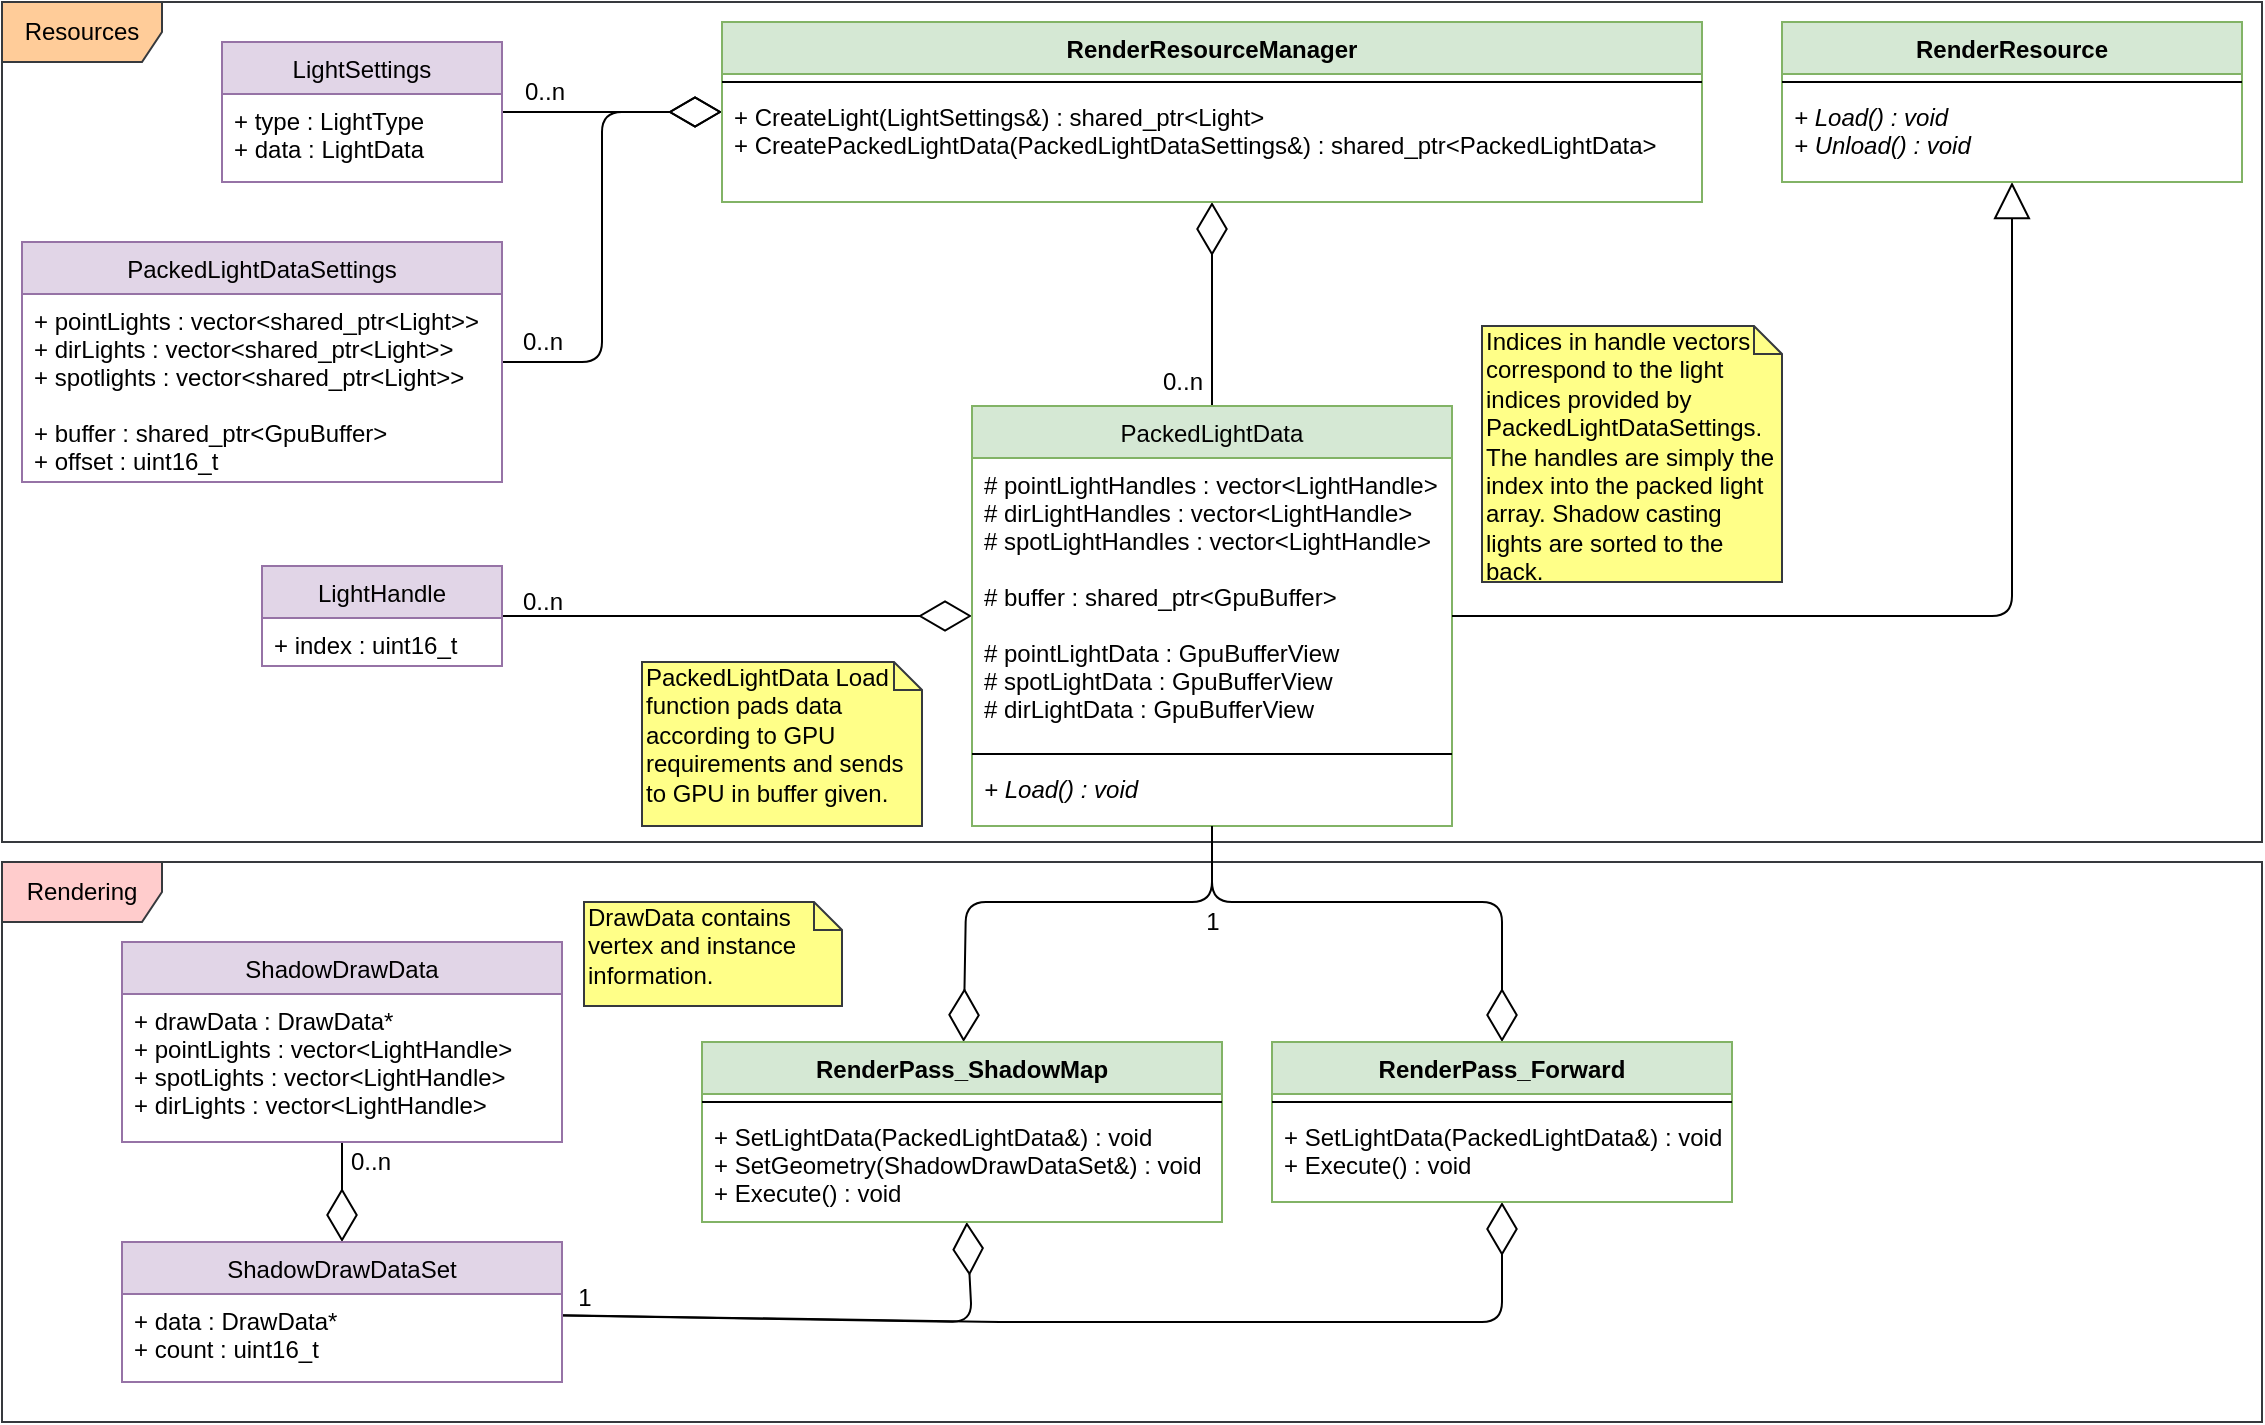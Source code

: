 <mxfile version="13.7.3" type="device"><diagram id="njpcXs69b70xBL7zc9HB" name="Page-1"><mxGraphModel dx="2568" dy="985" grid="1" gridSize="10" guides="1" tooltips="1" connect="1" arrows="1" fold="1" page="1" pageScale="1" pageWidth="850" pageHeight="1100" math="0" shadow="0"><root><mxCell id="0"/><mxCell id="1" parent="0"/><mxCell id="fziWoV5pvZe7OmOIPMRt-57" value="Rendering" style="shape=umlFrame;whiteSpace=wrap;html=1;width=80;height=30;fillColor=#ffcccc;strokeColor=#36393d;" vertex="1" parent="1"><mxGeometry x="-210" y="460" width="1130" height="280" as="geometry"/></mxCell><mxCell id="fziWoV5pvZe7OmOIPMRt-56" value="Resources" style="shape=umlFrame;whiteSpace=wrap;html=1;width=80;height=30;fillColor=#ffcc99;strokeColor=#36393d;" vertex="1" parent="1"><mxGeometry x="-210" y="30" width="1130" height="420" as="geometry"/></mxCell><mxCell id="fziWoV5pvZe7OmOIPMRt-21" value="" style="endArrow=diamondThin;endFill=0;endSize=24;html=1;" edge="1" parent="1" source="fziWoV5pvZe7OmOIPMRt-5" target="fziWoV5pvZe7OmOIPMRt-1"><mxGeometry width="160" relative="1" as="geometry"><mxPoint x="200" y="380" as="sourcePoint"/><mxPoint x="310" y="400" as="targetPoint"/></mxGeometry></mxCell><mxCell id="fziWoV5pvZe7OmOIPMRt-22" value="" style="endArrow=diamondThin;endFill=0;endSize=24;html=1;" edge="1" parent="1" source="fziWoV5pvZe7OmOIPMRt-19" target="fziWoV5pvZe7OmOIPMRt-5"><mxGeometry width="160" relative="1" as="geometry"><mxPoint x="770" y="410" as="sourcePoint"/><mxPoint x="880" y="430" as="targetPoint"/></mxGeometry></mxCell><mxCell id="fziWoV5pvZe7OmOIPMRt-23" value="" style="endArrow=diamondThin;endFill=0;endSize=24;html=1;" edge="1" parent="1" source="fziWoV5pvZe7OmOIPMRt-17" target="fziWoV5pvZe7OmOIPMRt-1"><mxGeometry width="160" relative="1" as="geometry"><mxPoint x="450" y="660" as="sourcePoint"/><mxPoint x="560" y="680" as="targetPoint"/></mxGeometry></mxCell><mxCell id="fziWoV5pvZe7OmOIPMRt-24" value="" style="endArrow=diamondThin;endFill=0;endSize=24;html=1;" edge="1" parent="1" source="fziWoV5pvZe7OmOIPMRt-13" target="fziWoV5pvZe7OmOIPMRt-1"><mxGeometry width="160" relative="1" as="geometry"><mxPoint x="460" y="670" as="sourcePoint"/><mxPoint x="570" y="690" as="targetPoint"/><Array as="points"><mxPoint x="90" y="210"/><mxPoint x="90" y="85"/></Array></mxGeometry></mxCell><mxCell id="fziWoV5pvZe7OmOIPMRt-13" value="PackedLightDataSettings" style="swimlane;fontStyle=0;childLayout=stackLayout;horizontal=1;startSize=26;fillColor=#e1d5e7;horizontalStack=0;resizeParent=1;resizeParentMax=0;resizeLast=0;collapsible=1;marginBottom=0;strokeColor=#9673a6;" vertex="1" parent="1"><mxGeometry x="-200" y="150" width="240" height="120" as="geometry"/></mxCell><mxCell id="fziWoV5pvZe7OmOIPMRt-14" value="+ pointLights : vector&lt;shared_ptr&lt;Light&gt;&gt;&#10;+ dirLights : vector&lt;shared_ptr&lt;Light&gt;&gt;&#10;+ spotlights : vector&lt;shared_ptr&lt;Light&gt;&gt;&#10;&#10;+ buffer : shared_ptr&lt;GpuBuffer&gt;&#10;+ offset : uint16_t" style="text;strokeColor=none;fillColor=none;align=left;verticalAlign=top;spacingLeft=4;spacingRight=4;overflow=hidden;rotatable=0;points=[[0,0.5],[1,0.5]];portConstraint=eastwest;" vertex="1" parent="fziWoV5pvZe7OmOIPMRt-13"><mxGeometry y="26" width="240" height="94" as="geometry"/></mxCell><mxCell id="fziWoV5pvZe7OmOIPMRt-17" value="LightSettings" style="swimlane;fontStyle=0;childLayout=stackLayout;horizontal=1;startSize=26;fillColor=#e1d5e7;horizontalStack=0;resizeParent=1;resizeParentMax=0;resizeLast=0;collapsible=1;marginBottom=0;strokeColor=#9673a6;" vertex="1" parent="1"><mxGeometry x="-100" y="50" width="140" height="70" as="geometry"/></mxCell><mxCell id="fziWoV5pvZe7OmOIPMRt-18" value="+ type : LightType&#10;+ data : LightData" style="text;strokeColor=none;fillColor=none;align=left;verticalAlign=top;spacingLeft=4;spacingRight=4;overflow=hidden;rotatable=0;points=[[0,0.5],[1,0.5]];portConstraint=eastwest;" vertex="1" parent="fziWoV5pvZe7OmOIPMRt-17"><mxGeometry y="26" width="140" height="44" as="geometry"/></mxCell><mxCell id="fziWoV5pvZe7OmOIPMRt-1" value="RenderResourceManager" style="swimlane;fontStyle=1;align=center;verticalAlign=top;childLayout=stackLayout;horizontal=1;startSize=26;horizontalStack=0;resizeParent=1;resizeParentMax=0;resizeLast=0;collapsible=1;marginBottom=0;fillColor=#d5e8d4;strokeColor=#82b366;" vertex="1" parent="1"><mxGeometry x="150" y="40" width="490" height="90" as="geometry"/></mxCell><mxCell id="fziWoV5pvZe7OmOIPMRt-3" value="" style="line;strokeWidth=1;fillColor=none;align=left;verticalAlign=middle;spacingTop=-1;spacingLeft=3;spacingRight=3;rotatable=0;labelPosition=right;points=[];portConstraint=eastwest;" vertex="1" parent="fziWoV5pvZe7OmOIPMRt-1"><mxGeometry y="26" width="490" height="8" as="geometry"/></mxCell><mxCell id="fziWoV5pvZe7OmOIPMRt-4" value="+ CreateLight(LightSettings&amp;) : shared_ptr&lt;Light&gt;&#10;+ CreatePackedLightData(PackedLightDataSettings&amp;) : shared_ptr&lt;PackedLightData&gt;" style="text;strokeColor=none;fillColor=none;align=left;verticalAlign=top;spacingLeft=4;spacingRight=4;overflow=hidden;rotatable=0;points=[[0,0.5],[1,0.5]];portConstraint=eastwest;" vertex="1" parent="fziWoV5pvZe7OmOIPMRt-1"><mxGeometry y="34" width="490" height="56" as="geometry"/></mxCell><mxCell id="fziWoV5pvZe7OmOIPMRt-26" value="0..n" style="text;html=1;align=center;verticalAlign=middle;resizable=0;points=[];autosize=1;" vertex="1" parent="1"><mxGeometry x="41" y="65" width="40" height="20" as="geometry"/></mxCell><mxCell id="fziWoV5pvZe7OmOIPMRt-28" value="0..n" style="text;html=1;align=center;verticalAlign=middle;resizable=0;points=[];autosize=1;" vertex="1" parent="1"><mxGeometry x="40" y="320" width="40" height="20" as="geometry"/></mxCell><mxCell id="fziWoV5pvZe7OmOIPMRt-29" value="0..n" style="text;html=1;align=center;verticalAlign=middle;resizable=0;points=[];autosize=1;" vertex="1" parent="1"><mxGeometry x="40" y="190" width="40" height="20" as="geometry"/></mxCell><mxCell id="fziWoV5pvZe7OmOIPMRt-19" value="LightHandle" style="swimlane;fontStyle=0;childLayout=stackLayout;horizontal=1;startSize=26;fillColor=#e1d5e7;horizontalStack=0;resizeParent=1;resizeParentMax=0;resizeLast=0;collapsible=1;marginBottom=0;strokeColor=#9673a6;" vertex="1" parent="1"><mxGeometry x="-80" y="312" width="120" height="50" as="geometry"/></mxCell><mxCell id="fziWoV5pvZe7OmOIPMRt-20" value="+ index : uint16_t" style="text;strokeColor=none;fillColor=none;align=left;verticalAlign=top;spacingLeft=4;spacingRight=4;overflow=hidden;rotatable=0;points=[[0,0.5],[1,0.5]];portConstraint=eastwest;" vertex="1" parent="fziWoV5pvZe7OmOIPMRt-19"><mxGeometry y="26" width="120" height="24" as="geometry"/></mxCell><mxCell id="fziWoV5pvZe7OmOIPMRt-5" value="PackedLightData" style="swimlane;fontStyle=0;childLayout=stackLayout;horizontal=1;startSize=26;fillColor=#d5e8d4;horizontalStack=0;resizeParent=1;resizeParentMax=0;resizeLast=0;collapsible=1;marginBottom=0;strokeColor=#82b366;" vertex="1" parent="1"><mxGeometry x="275" y="232" width="240" height="210" as="geometry"/></mxCell><mxCell id="fziWoV5pvZe7OmOIPMRt-8" value="# pointLightHandles : vector&lt;LightHandle&gt;&#10;# dirLightHandles : vector&lt;LightHandle&gt;&#10;# spotLightHandles : vector&lt;LightHandle&gt;&#10;&#10;# buffer : shared_ptr&lt;GpuBuffer&gt;&#10;&#10;# pointLightData : GpuBufferView&#10;# spotLightData : GpuBufferView&#10;# dirLightData : GpuBufferView&#10;" style="text;strokeColor=none;fillColor=none;align=left;verticalAlign=top;spacingLeft=4;spacingRight=4;overflow=hidden;rotatable=0;points=[[0,0.5],[1,0.5]];portConstraint=eastwest;" vertex="1" parent="fziWoV5pvZe7OmOIPMRt-5"><mxGeometry y="26" width="240" height="144" as="geometry"/></mxCell><mxCell id="fziWoV5pvZe7OmOIPMRt-37" value="" style="line;strokeWidth=1;fillColor=none;align=left;verticalAlign=middle;spacingTop=-1;spacingLeft=3;spacingRight=3;rotatable=0;labelPosition=right;points=[];portConstraint=eastwest;" vertex="1" parent="fziWoV5pvZe7OmOIPMRt-5"><mxGeometry y="170" width="240" height="8" as="geometry"/></mxCell><mxCell id="fziWoV5pvZe7OmOIPMRt-38" value="+ Load() : void" style="text;strokeColor=none;fillColor=none;align=left;verticalAlign=top;spacingLeft=4;spacingRight=4;overflow=hidden;rotatable=0;points=[[0,0.5],[1,0.5]];portConstraint=eastwest;fontStyle=2" vertex="1" parent="fziWoV5pvZe7OmOIPMRt-5"><mxGeometry y="178" width="240" height="32" as="geometry"/></mxCell><mxCell id="fziWoV5pvZe7OmOIPMRt-43" value="" style="endArrow=block;endSize=16;endFill=0;html=1;" edge="1" parent="1" source="fziWoV5pvZe7OmOIPMRt-5" target="fziWoV5pvZe7OmOIPMRt-40"><mxGeometry width="160" relative="1" as="geometry"><mxPoint x="560" y="290" as="sourcePoint"/><mxPoint x="720" y="290" as="targetPoint"/><Array as="points"><mxPoint x="795" y="337"/></Array></mxGeometry></mxCell><mxCell id="fziWoV5pvZe7OmOIPMRt-40" value="RenderResource" style="swimlane;fontStyle=1;align=center;verticalAlign=top;childLayout=stackLayout;horizontal=1;startSize=26;horizontalStack=0;resizeParent=1;resizeParentMax=0;resizeLast=0;collapsible=1;marginBottom=0;fillColor=#d5e8d4;strokeColor=#82b366;" vertex="1" parent="1"><mxGeometry x="680" y="40" width="230" height="80" as="geometry"/></mxCell><mxCell id="fziWoV5pvZe7OmOIPMRt-41" value="" style="line;strokeWidth=1;fillColor=none;align=left;verticalAlign=middle;spacingTop=-1;spacingLeft=3;spacingRight=3;rotatable=0;labelPosition=right;points=[];portConstraint=eastwest;" vertex="1" parent="fziWoV5pvZe7OmOIPMRt-40"><mxGeometry y="26" width="230" height="8" as="geometry"/></mxCell><mxCell id="fziWoV5pvZe7OmOIPMRt-42" value="+ Load() : void&#10;+ Unload() : void" style="text;strokeColor=none;fillColor=none;align=left;verticalAlign=top;spacingLeft=4;spacingRight=4;overflow=hidden;rotatable=0;points=[[0,0.5],[1,0.5]];portConstraint=eastwest;fontStyle=2" vertex="1" parent="fziWoV5pvZe7OmOIPMRt-40"><mxGeometry y="34" width="230" height="46" as="geometry"/></mxCell><mxCell id="fziWoV5pvZe7OmOIPMRt-45" value="0..n" style="text;html=1;align=center;verticalAlign=middle;resizable=0;points=[];autosize=1;" vertex="1" parent="1"><mxGeometry x="360" y="210" width="40" height="20" as="geometry"/></mxCell><mxCell id="fziWoV5pvZe7OmOIPMRt-46" value="PackedLightData Load function pads data according to GPU requirements and sends to GPU in buffer given." style="shape=note;whiteSpace=wrap;html=1;size=14;verticalAlign=top;align=left;spacingTop=-6;fillColor=#ffff88;strokeColor=#36393d;" vertex="1" parent="1"><mxGeometry x="110" y="360" width="140" height="82" as="geometry"/></mxCell><mxCell id="fziWoV5pvZe7OmOIPMRt-58" value="" style="endArrow=diamondThin;endFill=0;endSize=24;html=1;" edge="1" parent="1" source="fziWoV5pvZe7OmOIPMRt-5" target="fziWoV5pvZe7OmOIPMRt-34"><mxGeometry width="160" relative="1" as="geometry"><mxPoint x="405" y="242" as="sourcePoint"/><mxPoint x="405" y="140" as="targetPoint"/><Array as="points"><mxPoint x="395" y="480"/><mxPoint x="540" y="480"/></Array></mxGeometry></mxCell><mxCell id="fziWoV5pvZe7OmOIPMRt-59" value="" style="endArrow=diamondThin;endFill=0;endSize=24;html=1;" edge="1" parent="1" source="fziWoV5pvZe7OmOIPMRt-5" target="fziWoV5pvZe7OmOIPMRt-30"><mxGeometry width="160" relative="1" as="geometry"><mxPoint x="415" y="252" as="sourcePoint"/><mxPoint x="415" y="150" as="targetPoint"/><Array as="points"><mxPoint x="395" y="480"/><mxPoint x="272" y="480"/></Array></mxGeometry></mxCell><mxCell id="fziWoV5pvZe7OmOIPMRt-61" value="1" style="text;html=1;align=center;verticalAlign=middle;resizable=0;points=[];autosize=1;" vertex="1" parent="1"><mxGeometry x="385" y="480" width="20" height="20" as="geometry"/></mxCell><mxCell id="fziWoV5pvZe7OmOIPMRt-69" value="" style="endArrow=diamondThin;endFill=0;endSize=24;html=1;" edge="1" parent="1" source="fziWoV5pvZe7OmOIPMRt-65" target="fziWoV5pvZe7OmOIPMRt-30"><mxGeometry width="160" relative="1" as="geometry"><mxPoint x="288" y="690" as="sourcePoint"/><mxPoint x="340" y="670" as="targetPoint"/><Array as="points"><mxPoint x="275" y="690"/></Array></mxGeometry></mxCell><mxCell id="fziWoV5pvZe7OmOIPMRt-70" value="" style="endArrow=diamondThin;endFill=0;endSize=24;html=1;" edge="1" parent="1" source="fziWoV5pvZe7OmOIPMRt-65" target="fziWoV5pvZe7OmOIPMRt-34"><mxGeometry width="160" relative="1" as="geometry"><mxPoint x="298" y="700" as="sourcePoint"/><mxPoint x="288.526" y="650" as="targetPoint"/><Array as="points"><mxPoint x="290" y="690"/><mxPoint x="540" y="690"/></Array></mxGeometry></mxCell><mxCell id="fziWoV5pvZe7OmOIPMRt-71" value="" style="endArrow=diamondThin;endFill=0;endSize=24;html=1;" edge="1" parent="1" source="fziWoV5pvZe7OmOIPMRt-63" target="fziWoV5pvZe7OmOIPMRt-65"><mxGeometry width="160" relative="1" as="geometry"><mxPoint x="308" y="710" as="sourcePoint"/><mxPoint x="298.526" y="660" as="targetPoint"/></mxGeometry></mxCell><mxCell id="fziWoV5pvZe7OmOIPMRt-72" value="0..n" style="text;html=1;align=center;verticalAlign=middle;resizable=0;points=[];autosize=1;" vertex="1" parent="1"><mxGeometry x="-46" y="600" width="40" height="20" as="geometry"/></mxCell><mxCell id="fziWoV5pvZe7OmOIPMRt-73" value="1" style="text;html=1;align=center;verticalAlign=middle;resizable=0;points=[];autosize=1;" vertex="1" parent="1"><mxGeometry x="71" y="668" width="20" height="20" as="geometry"/></mxCell><mxCell id="fziWoV5pvZe7OmOIPMRt-30" value="RenderPass_ShadowMap" style="swimlane;fontStyle=1;align=center;verticalAlign=top;childLayout=stackLayout;horizontal=1;startSize=26;horizontalStack=0;resizeParent=1;resizeParentMax=0;resizeLast=0;collapsible=1;marginBottom=0;fillColor=#d5e8d4;strokeColor=#82b366;" vertex="1" parent="1"><mxGeometry x="140" y="550" width="260" height="90" as="geometry"/></mxCell><mxCell id="fziWoV5pvZe7OmOIPMRt-31" value="" style="line;strokeWidth=1;fillColor=none;align=left;verticalAlign=middle;spacingTop=-1;spacingLeft=3;spacingRight=3;rotatable=0;labelPosition=right;points=[];portConstraint=eastwest;" vertex="1" parent="fziWoV5pvZe7OmOIPMRt-30"><mxGeometry y="26" width="260" height="8" as="geometry"/></mxCell><mxCell id="fziWoV5pvZe7OmOIPMRt-32" value="+ SetLightData(PackedLightData&amp;) : void&#10;+ SetGeometry(ShadowDrawDataSet&amp;) : void&#10;+ Execute() : void" style="text;strokeColor=none;fillColor=none;align=left;verticalAlign=top;spacingLeft=4;spacingRight=4;overflow=hidden;rotatable=0;points=[[0,0.5],[1,0.5]];portConstraint=eastwest;" vertex="1" parent="fziWoV5pvZe7OmOIPMRt-30"><mxGeometry y="34" width="260" height="56" as="geometry"/></mxCell><mxCell id="fziWoV5pvZe7OmOIPMRt-34" value="RenderPass_Forward" style="swimlane;fontStyle=1;align=center;verticalAlign=top;childLayout=stackLayout;horizontal=1;startSize=26;horizontalStack=0;resizeParent=1;resizeParentMax=0;resizeLast=0;collapsible=1;marginBottom=0;fillColor=#d5e8d4;strokeColor=#82b366;" vertex="1" parent="1"><mxGeometry x="425" y="550" width="230" height="80" as="geometry"/></mxCell><mxCell id="fziWoV5pvZe7OmOIPMRt-35" value="" style="line;strokeWidth=1;fillColor=none;align=left;verticalAlign=middle;spacingTop=-1;spacingLeft=3;spacingRight=3;rotatable=0;labelPosition=right;points=[];portConstraint=eastwest;" vertex="1" parent="fziWoV5pvZe7OmOIPMRt-34"><mxGeometry y="26" width="230" height="8" as="geometry"/></mxCell><mxCell id="fziWoV5pvZe7OmOIPMRt-36" value="+ SetLightData(PackedLightData&amp;) : void&#10;+ Execute() : void" style="text;strokeColor=none;fillColor=none;align=left;verticalAlign=top;spacingLeft=4;spacingRight=4;overflow=hidden;rotatable=0;points=[[0,0.5],[1,0.5]];portConstraint=eastwest;" vertex="1" parent="fziWoV5pvZe7OmOIPMRt-34"><mxGeometry y="34" width="230" height="46" as="geometry"/></mxCell><mxCell id="fziWoV5pvZe7OmOIPMRt-65" value="ShadowDrawDataSet" style="swimlane;fontStyle=0;childLayout=stackLayout;horizontal=1;startSize=26;fillColor=#e1d5e7;horizontalStack=0;resizeParent=1;resizeParentMax=0;resizeLast=0;collapsible=1;marginBottom=0;strokeColor=#9673a6;" vertex="1" parent="1"><mxGeometry x="-150" y="650" width="220" height="70" as="geometry"/></mxCell><mxCell id="fziWoV5pvZe7OmOIPMRt-66" value="+ data : DrawData*&#10;+ count : uint16_t" style="text;strokeColor=none;fillColor=none;align=left;verticalAlign=top;spacingLeft=4;spacingRight=4;overflow=hidden;rotatable=0;points=[[0,0.5],[1,0.5]];portConstraint=eastwest;" vertex="1" parent="fziWoV5pvZe7OmOIPMRt-65"><mxGeometry y="26" width="220" height="44" as="geometry"/></mxCell><mxCell id="fziWoV5pvZe7OmOIPMRt-63" value="ShadowDrawData" style="swimlane;fontStyle=0;childLayout=stackLayout;horizontal=1;startSize=26;fillColor=#e1d5e7;horizontalStack=0;resizeParent=1;resizeParentMax=0;resizeLast=0;collapsible=1;marginBottom=0;strokeColor=#9673a6;" vertex="1" parent="1"><mxGeometry x="-150" y="500" width="220" height="100" as="geometry"/></mxCell><mxCell id="fziWoV5pvZe7OmOIPMRt-64" value="+ drawData : DrawData*&#10;+ pointLights : vector&lt;LightHandle&gt;&#10;+ spotLights : vector&lt;LightHandle&gt;&#10;+ dirLights : vector&lt;LightHandle&gt;" style="text;strokeColor=none;fillColor=none;align=left;verticalAlign=top;spacingLeft=4;spacingRight=4;overflow=hidden;rotatable=0;points=[[0,0.5],[1,0.5]];portConstraint=eastwest;" vertex="1" parent="fziWoV5pvZe7OmOIPMRt-63"><mxGeometry y="26" width="220" height="74" as="geometry"/></mxCell><mxCell id="fziWoV5pvZe7OmOIPMRt-74" value="Indices in handle vectors correspond to the light indices provided by PackedLightDataSettings. The handles are simply the index into the packed light array. Shadow casting lights are sorted to the back." style="shape=note;whiteSpace=wrap;html=1;size=14;verticalAlign=top;align=left;spacingTop=-6;fillColor=#ffff88;strokeColor=#36393d;" vertex="1" parent="1"><mxGeometry x="530" y="192" width="150" height="128" as="geometry"/></mxCell><mxCell id="fziWoV5pvZe7OmOIPMRt-75" value="DrawData contains vertex and instance information." style="shape=note;whiteSpace=wrap;html=1;size=14;verticalAlign=top;align=left;spacingTop=-6;fillColor=#ffff88;strokeColor=#36393d;" vertex="1" parent="1"><mxGeometry x="81" y="480" width="129" height="52" as="geometry"/></mxCell></root></mxGraphModel></diagram></mxfile>